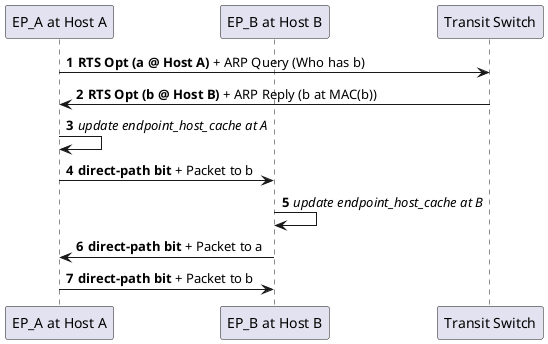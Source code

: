@startuml
autonumber
participant "EP_A at Host A" as a
participant "EP_B at Host B" as b
participant "Transit Switch" as S
a -> S: **RTS Opt (a @ Host A)** + ARP Query (Who has b)
S -> a: **RTS Opt (b @ Host B)** + ARP Reply (b at MAC(b))
a -> a: //update endpoint_host_cache at A//
a -> b: **direct-path bit** + Packet to b
b -> b: //update endpoint_host_cache at B//
b -> a: **direct-path bit** + Packet to a
a -> b: **direct-path bit** + Packet to b
@enduml
